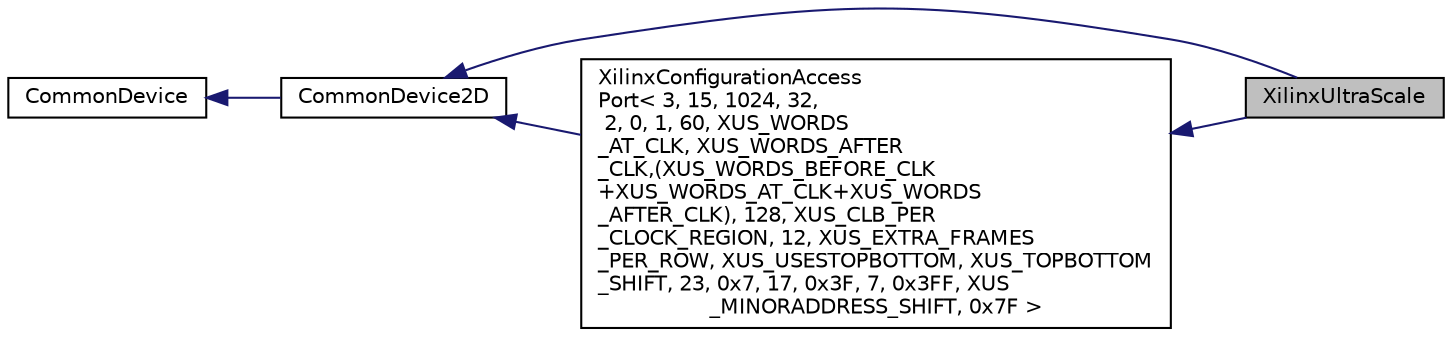 digraph "XilinxUltraScale"
{
 // INTERACTIVE_SVG=YES
 // LATEX_PDF_SIZE
  edge [fontname="Helvetica",fontsize="10",labelfontname="Helvetica",labelfontsize="10"];
  node [fontname="Helvetica",fontsize="10",shape=record];
  rankdir="LR";
  Node1 [label="XilinxUltraScale",height=0.2,width=0.4,color="black", fillcolor="grey75", style="filled", fontcolor="black",tooltip=" "];
  Node2 -> Node1 [dir="back",color="midnightblue",fontsize="10",style="solid",fontname="Helvetica"];
  Node2 [label="CommonDevice2D",height=0.2,width=0.4,color="black", fillcolor="white", style="filled",URL="$classCommonDevice2D.html",tooltip=" "];
  Node3 -> Node2 [dir="back",color="midnightblue",fontsize="10",style="solid",fontname="Helvetica"];
  Node3 [label="CommonDevice",height=0.2,width=0.4,color="black", fillcolor="white", style="filled",URL="$classCommonDevice.html",tooltip=" "];
  Node4 -> Node1 [dir="back",color="midnightblue",fontsize="10",style="solid",fontname="Helvetica"];
  Node4 [label="XilinxConfigurationAccess\lPort\< 3, 15, 1024, 32,\l 2, 0, 1, 60, XUS_WORDS\l_AT_CLK, XUS_WORDS_AFTER\l_CLK,(XUS_WORDS_BEFORE_CLK\l+XUS_WORDS_AT_CLK+XUS_WORDS\l_AFTER_CLK), 128, XUS_CLB_PER\l_CLOCK_REGION, 12, XUS_EXTRA_FRAMES\l_PER_ROW, XUS_USESTOPBOTTOM, XUS_TOPBOTTOM\l_SHIFT, 23, 0x7, 17, 0x3F, 7, 0x3FF, XUS\l_MINORADDRESS_SHIFT, 0x7F \>",height=0.2,width=0.4,color="black", fillcolor="white", style="filled",URL="$classXilinxConfigurationAccessPort.html",tooltip=" "];
  Node2 -> Node4 [dir="back",color="midnightblue",fontsize="10",style="solid",fontname="Helvetica"];
}
